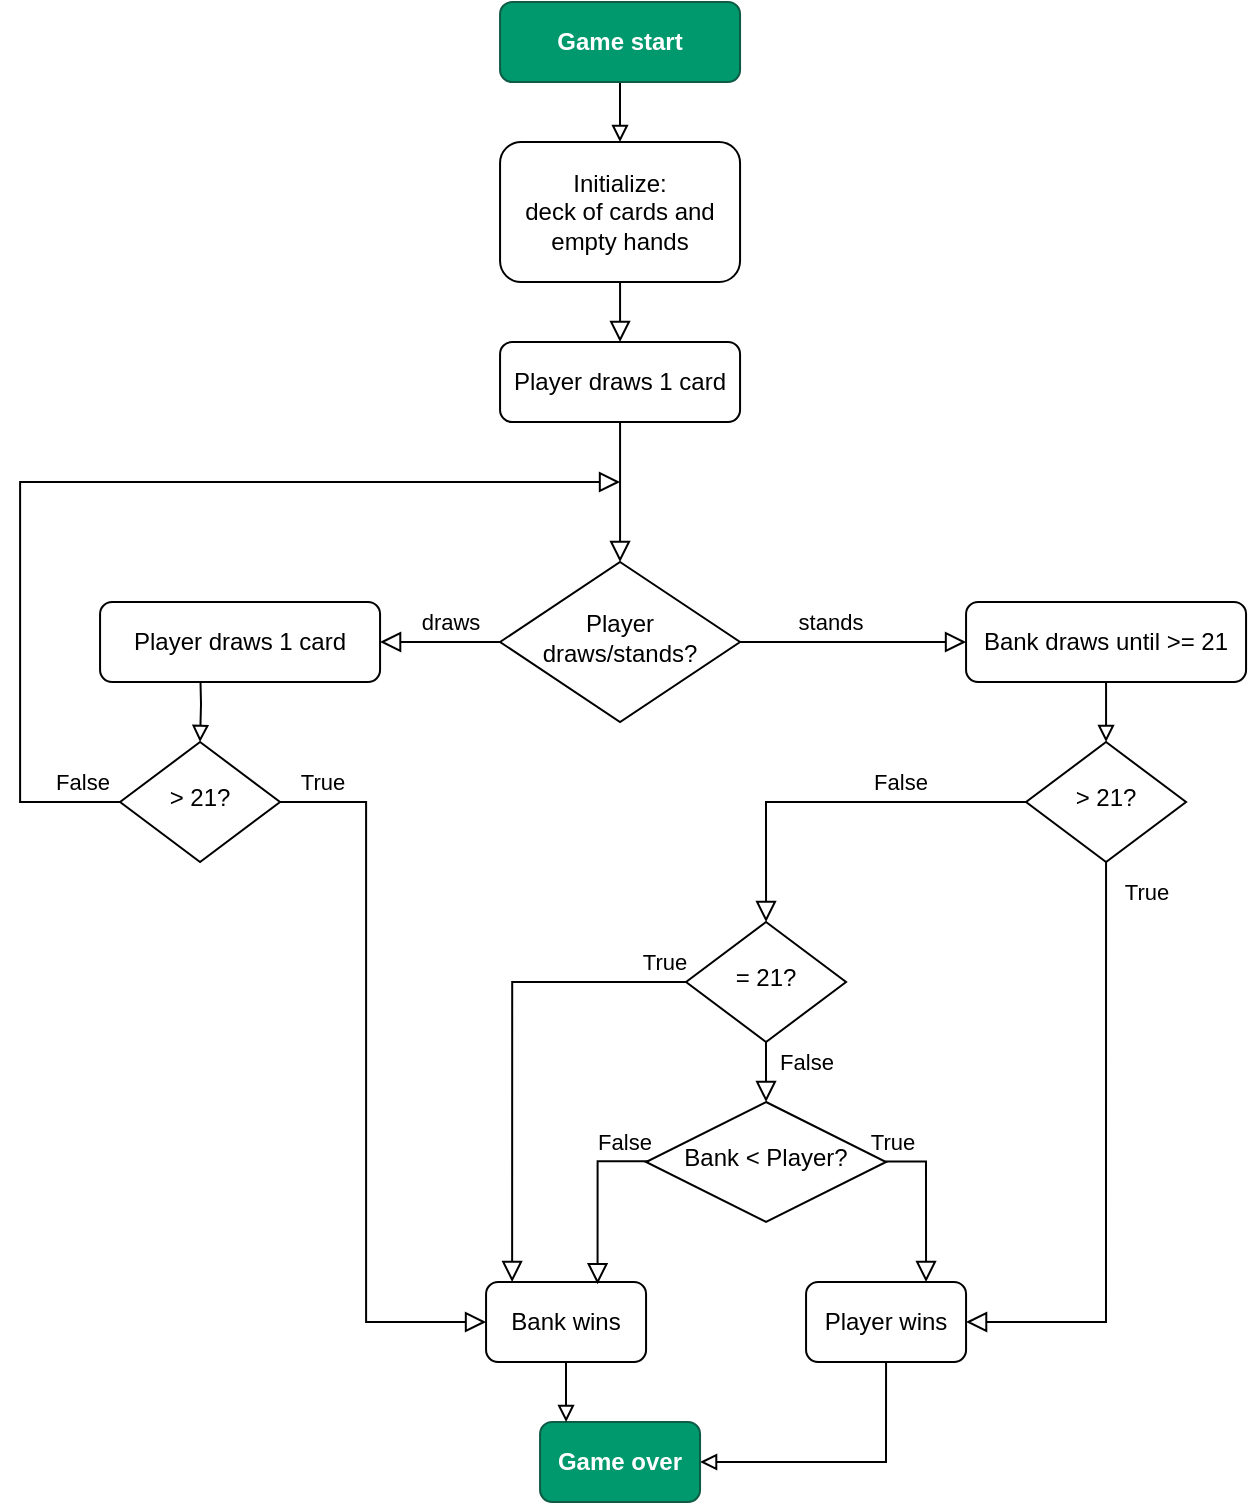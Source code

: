 <mxfile version="24.2.5" type="device">
  <diagram id="C5RBs43oDa-KdzZeNtuy" name="Page-1">
    <mxGraphModel dx="2133" dy="801" grid="1" gridSize="10" guides="1" tooltips="1" connect="1" arrows="1" fold="1" page="1" pageScale="1" pageWidth="827" pageHeight="1169" math="0" shadow="0">
      <root>
        <mxCell id="WIyWlLk6GJQsqaUBKTNV-0" />
        <mxCell id="WIyWlLk6GJQsqaUBKTNV-1" parent="WIyWlLk6GJQsqaUBKTNV-0" />
        <mxCell id="WIyWlLk6GJQsqaUBKTNV-2" value="" style="rounded=0;html=1;jettySize=auto;orthogonalLoop=1;fontSize=11;endArrow=block;endFill=0;endSize=8;strokeWidth=1;shadow=0;labelBackgroundColor=none;edgeStyle=orthogonalEdgeStyle;exitX=0.5;exitY=1;exitDx=0;exitDy=0;" parent="WIyWlLk6GJQsqaUBKTNV-1" source="ERhI1bJcCu4Y9x2Y2j1I-29" target="WIyWlLk6GJQsqaUBKTNV-6" edge="1">
          <mxGeometry relative="1" as="geometry">
            <mxPoint x="-399.97" y="300" as="sourcePoint" />
          </mxGeometry>
        </mxCell>
        <mxCell id="WIyWlLk6GJQsqaUBKTNV-3" value="Initialize:&lt;div&gt;deck of cards and empty hands&lt;/div&gt;" style="rounded=1;whiteSpace=wrap;html=1;fontSize=12;glass=0;strokeWidth=1;shadow=0;" parent="WIyWlLk6GJQsqaUBKTNV-1" vertex="1">
          <mxGeometry x="-459.97" y="150" width="120" height="70" as="geometry" />
        </mxCell>
        <mxCell id="WIyWlLk6GJQsqaUBKTNV-5" value="stands" style="edgeStyle=orthogonalEdgeStyle;rounded=0;html=1;jettySize=auto;orthogonalLoop=1;fontSize=11;endArrow=block;endFill=0;endSize=8;strokeWidth=1;shadow=0;labelBackgroundColor=none;" parent="WIyWlLk6GJQsqaUBKTNV-1" source="WIyWlLk6GJQsqaUBKTNV-6" target="WIyWlLk6GJQsqaUBKTNV-7" edge="1">
          <mxGeometry x="-0.2" y="10" relative="1" as="geometry">
            <mxPoint as="offset" />
          </mxGeometry>
        </mxCell>
        <mxCell id="WIyWlLk6GJQsqaUBKTNV-6" value="Player draws/stands?" style="rhombus;whiteSpace=wrap;html=1;shadow=0;fontFamily=Helvetica;fontSize=12;align=center;strokeWidth=1;spacing=6;spacingTop=-4;" parent="WIyWlLk6GJQsqaUBKTNV-1" vertex="1">
          <mxGeometry x="-459.97" y="360" width="120" height="80" as="geometry" />
        </mxCell>
        <mxCell id="WIyWlLk6GJQsqaUBKTNV-7" value="Bank draws until &amp;gt;= 21" style="rounded=1;whiteSpace=wrap;html=1;fontSize=12;glass=0;strokeWidth=1;shadow=0;" parent="WIyWlLk6GJQsqaUBKTNV-1" vertex="1">
          <mxGeometry x="-226.97" y="380" width="140" height="40" as="geometry" />
        </mxCell>
        <mxCell id="ERhI1bJcCu4Y9x2Y2j1I-2" style="edgeStyle=orthogonalEdgeStyle;rounded=0;orthogonalLoop=1;jettySize=auto;html=1;endArrow=block;endFill=0;" edge="1" parent="WIyWlLk6GJQsqaUBKTNV-1" source="ERhI1bJcCu4Y9x2Y2j1I-0" target="WIyWlLk6GJQsqaUBKTNV-3">
          <mxGeometry relative="1" as="geometry" />
        </mxCell>
        <mxCell id="ERhI1bJcCu4Y9x2Y2j1I-0" value="Game start" style="whiteSpace=wrap;html=1;rounded=1;glass=0;strokeWidth=1;shadow=0;fillColor=#00996e;strokeColor=#0e5a44;fontColor=#FFFFFF;fontStyle=1" vertex="1" parent="WIyWlLk6GJQsqaUBKTNV-1">
          <mxGeometry x="-459.97" y="80" width="120" height="40" as="geometry" />
        </mxCell>
        <mxCell id="ERhI1bJcCu4Y9x2Y2j1I-13" value="draws" style="edgeStyle=orthogonalEdgeStyle;rounded=0;html=1;jettySize=auto;orthogonalLoop=1;fontSize=11;endArrow=block;endFill=0;endSize=8;strokeWidth=1;shadow=0;labelBackgroundColor=none;entryX=1;entryY=0.5;entryDx=0;entryDy=0;exitX=0;exitY=0.5;exitDx=0;exitDy=0;" edge="1" target="ERhI1bJcCu4Y9x2Y2j1I-14" parent="WIyWlLk6GJQsqaUBKTNV-1" source="WIyWlLk6GJQsqaUBKTNV-6">
          <mxGeometry x="-0.147" y="-10" relative="1" as="geometry">
            <mxPoint as="offset" />
            <mxPoint x="-469.97" y="390" as="sourcePoint" />
            <mxPoint x="-509.97" y="390" as="targetPoint" />
          </mxGeometry>
        </mxCell>
        <mxCell id="ERhI1bJcCu4Y9x2Y2j1I-15" value="" style="edgeStyle=orthogonalEdgeStyle;rounded=0;orthogonalLoop=1;jettySize=auto;labelBackgroundColor=none;html=1;endArrow=block;endFill=0;entryX=0.5;entryY=0;entryDx=0;entryDy=0;" edge="1" parent="WIyWlLk6GJQsqaUBKTNV-1" target="ERhI1bJcCu4Y9x2Y2j1I-16">
          <mxGeometry relative="1" as="geometry">
            <mxPoint x="-609.97" y="460" as="targetPoint" />
            <mxPoint x="-609.97" y="410" as="sourcePoint" />
          </mxGeometry>
        </mxCell>
        <mxCell id="ERhI1bJcCu4Y9x2Y2j1I-14" value="Player draws 1 card" style="rounded=1;whiteSpace=wrap;html=1;fontSize=12;glass=0;strokeWidth=1;shadow=0;" vertex="1" parent="WIyWlLk6GJQsqaUBKTNV-1">
          <mxGeometry x="-659.97" y="380" width="140" height="40" as="geometry" />
        </mxCell>
        <mxCell id="ERhI1bJcCu4Y9x2Y2j1I-16" value="&amp;gt; 21?" style="rhombus;whiteSpace=wrap;html=1;shadow=0;fontFamily=Helvetica;fontSize=12;align=center;strokeWidth=1;spacing=6;spacingTop=-4;" vertex="1" parent="WIyWlLk6GJQsqaUBKTNV-1">
          <mxGeometry x="-649.97" y="450" width="80" height="60" as="geometry" />
        </mxCell>
        <mxCell id="ERhI1bJcCu4Y9x2Y2j1I-21" value="True" style="edgeStyle=orthogonalEdgeStyle;rounded=0;html=1;jettySize=auto;orthogonalLoop=1;fontSize=11;endArrow=block;endFill=0;endSize=8;strokeWidth=1;shadow=0;labelBackgroundColor=none;exitX=1;exitY=0.5;exitDx=0;exitDy=0;entryX=0;entryY=0.5;entryDx=0;entryDy=0;" edge="1" parent="WIyWlLk6GJQsqaUBKTNV-1" source="ERhI1bJcCu4Y9x2Y2j1I-16" target="ERhI1bJcCu4Y9x2Y2j1I-61">
          <mxGeometry x="-0.893" y="10" relative="1" as="geometry">
            <mxPoint x="1" as="offset" />
            <mxPoint x="-570.49" y="510" as="sourcePoint" />
            <mxPoint x="-476.97" y="990" as="targetPoint" />
            <Array as="points">
              <mxPoint x="-526.97" y="480" />
              <mxPoint x="-526.97" y="740" />
            </Array>
          </mxGeometry>
        </mxCell>
        <mxCell id="ERhI1bJcCu4Y9x2Y2j1I-22" value="" style="edgeStyle=orthogonalEdgeStyle;rounded=0;orthogonalLoop=1;jettySize=auto;labelBackgroundColor=none;html=1;endArrow=block;endFill=0;entryX=0.5;entryY=0;entryDx=0;entryDy=0;exitX=0.5;exitY=1;exitDx=0;exitDy=0;" edge="1" target="ERhI1bJcCu4Y9x2Y2j1I-23" parent="WIyWlLk6GJQsqaUBKTNV-1" source="WIyWlLk6GJQsqaUBKTNV-7">
          <mxGeometry relative="1" as="geometry">
            <mxPoint x="-209.97" y="460" as="targetPoint" />
            <mxPoint x="-209.97" y="410" as="sourcePoint" />
          </mxGeometry>
        </mxCell>
        <mxCell id="ERhI1bJcCu4Y9x2Y2j1I-23" value="&amp;gt; 21?" style="rhombus;whiteSpace=wrap;html=1;shadow=0;fontFamily=Helvetica;fontSize=12;align=center;strokeWidth=1;spacing=6;spacingTop=-4;" vertex="1" parent="WIyWlLk6GJQsqaUBKTNV-1">
          <mxGeometry x="-196.97" y="450" width="80" height="60" as="geometry" />
        </mxCell>
        <mxCell id="ERhI1bJcCu4Y9x2Y2j1I-24" value="True" style="edgeStyle=orthogonalEdgeStyle;rounded=0;html=1;jettySize=auto;orthogonalLoop=1;fontSize=11;endArrow=block;endFill=0;endSize=8;strokeWidth=1;shadow=0;labelBackgroundColor=none;entryX=1;entryY=0.5;entryDx=0;entryDy=0;exitX=0.5;exitY=1;exitDx=0;exitDy=0;" edge="1" source="ERhI1bJcCu4Y9x2Y2j1I-23" parent="WIyWlLk6GJQsqaUBKTNV-1" target="ERhI1bJcCu4Y9x2Y2j1I-64">
          <mxGeometry x="-0.899" y="20" relative="1" as="geometry">
            <mxPoint as="offset" />
            <mxPoint x="-116.97" y="530" as="sourcePoint" />
            <mxPoint x="-89.97" y="850" as="targetPoint" />
            <Array as="points">
              <mxPoint x="-156.97" y="740" />
            </Array>
          </mxGeometry>
        </mxCell>
        <mxCell id="ERhI1bJcCu4Y9x2Y2j1I-28" value="False" style="edgeStyle=orthogonalEdgeStyle;rounded=0;html=1;jettySize=auto;orthogonalLoop=1;fontSize=11;endArrow=block;endFill=0;endSize=8;strokeWidth=1;shadow=0;labelBackgroundColor=none;exitX=0;exitY=0.5;exitDx=0;exitDy=0;" edge="1" parent="WIyWlLk6GJQsqaUBKTNV-1" source="ERhI1bJcCu4Y9x2Y2j1I-16">
          <mxGeometry x="-0.926" y="-10" relative="1" as="geometry">
            <mxPoint as="offset" />
            <mxPoint x="-669.97" y="540" as="sourcePoint" />
            <mxPoint x="-399.97" y="320" as="targetPoint" />
            <Array as="points">
              <mxPoint x="-699.97" y="480" />
              <mxPoint x="-699.97" y="320" />
            </Array>
          </mxGeometry>
        </mxCell>
        <mxCell id="ERhI1bJcCu4Y9x2Y2j1I-29" value="Player draws 1 card" style="whiteSpace=wrap;html=1;rounded=1;glass=0;strokeWidth=1;shadow=0;" vertex="1" parent="WIyWlLk6GJQsqaUBKTNV-1">
          <mxGeometry x="-459.97" y="250" width="120" height="40" as="geometry" />
        </mxCell>
        <mxCell id="ERhI1bJcCu4Y9x2Y2j1I-31" value="" style="rounded=0;html=1;jettySize=auto;orthogonalLoop=1;fontSize=11;endArrow=block;endFill=0;endSize=8;strokeWidth=1;shadow=0;labelBackgroundColor=none;edgeStyle=orthogonalEdgeStyle;exitX=0.5;exitY=1;exitDx=0;exitDy=0;entryX=0.5;entryY=0;entryDx=0;entryDy=0;" edge="1" parent="WIyWlLk6GJQsqaUBKTNV-1" source="WIyWlLk6GJQsqaUBKTNV-3" target="ERhI1bJcCu4Y9x2Y2j1I-29">
          <mxGeometry relative="1" as="geometry">
            <mxPoint x="-400.2" y="230" as="sourcePoint" />
            <mxPoint x="-399.97" y="250" as="targetPoint" />
          </mxGeometry>
        </mxCell>
        <mxCell id="ERhI1bJcCu4Y9x2Y2j1I-33" value="False" style="edgeStyle=orthogonalEdgeStyle;rounded=0;html=1;jettySize=auto;orthogonalLoop=1;fontSize=11;endArrow=block;endFill=0;endSize=8;strokeWidth=1;shadow=0;labelBackgroundColor=none;entryX=0.5;entryY=0;entryDx=0;entryDy=0;exitX=0;exitY=0.5;exitDx=0;exitDy=0;" edge="1" parent="WIyWlLk6GJQsqaUBKTNV-1" source="ERhI1bJcCu4Y9x2Y2j1I-23" target="ERhI1bJcCu4Y9x2Y2j1I-35">
          <mxGeometry x="-0.333" y="-10" relative="1" as="geometry">
            <mxPoint as="offset" />
            <mxPoint x="-229.97" y="559.98" as="sourcePoint" />
            <mxPoint x="-159.97" y="659.98" as="targetPoint" />
            <Array as="points" />
          </mxGeometry>
        </mxCell>
        <mxCell id="ERhI1bJcCu4Y9x2Y2j1I-35" value="= 21?" style="rhombus;whiteSpace=wrap;html=1;shadow=0;fontFamily=Helvetica;fontSize=12;align=center;strokeWidth=1;spacing=6;spacingTop=-4;" vertex="1" parent="WIyWlLk6GJQsqaUBKTNV-1">
          <mxGeometry x="-366.97" y="540" width="80" height="60" as="geometry" />
        </mxCell>
        <mxCell id="ERhI1bJcCu4Y9x2Y2j1I-56" value="True" style="edgeStyle=orthogonalEdgeStyle;rounded=0;html=1;jettySize=auto;orthogonalLoop=1;fontSize=11;endArrow=block;endFill=0;endSize=8;strokeWidth=1;shadow=0;labelBackgroundColor=none;exitX=0;exitY=0.5;exitDx=0;exitDy=0;entryX=0.163;entryY=0;entryDx=0;entryDy=0;entryPerimeter=0;" edge="1" parent="WIyWlLk6GJQsqaUBKTNV-1" source="ERhI1bJcCu4Y9x2Y2j1I-35" target="ERhI1bJcCu4Y9x2Y2j1I-61">
          <mxGeometry x="-0.903" y="-10" relative="1" as="geometry">
            <mxPoint as="offset" />
            <mxPoint x="-259.97" y="599.72" as="sourcePoint" />
            <mxPoint x="-359.97" y="620" as="targetPoint" />
          </mxGeometry>
        </mxCell>
        <mxCell id="ERhI1bJcCu4Y9x2Y2j1I-57" value="Bank &amp;lt; Player?" style="rhombus;whiteSpace=wrap;html=1;shadow=0;fontFamily=Helvetica;fontSize=12;align=center;strokeWidth=1;spacing=6;spacingTop=-4;" vertex="1" parent="WIyWlLk6GJQsqaUBKTNV-1">
          <mxGeometry x="-386.97" y="630" width="120" height="60" as="geometry" />
        </mxCell>
        <mxCell id="ERhI1bJcCu4Y9x2Y2j1I-61" value="Bank wins" style="whiteSpace=wrap;html=1;rounded=1;glass=0;strokeWidth=1;shadow=0;" vertex="1" parent="WIyWlLk6GJQsqaUBKTNV-1">
          <mxGeometry x="-466.97" y="720" width="80" height="40" as="geometry" />
        </mxCell>
        <mxCell id="ERhI1bJcCu4Y9x2Y2j1I-75" style="edgeStyle=orthogonalEdgeStyle;rounded=0;orthogonalLoop=1;jettySize=auto;html=1;entryX=1;entryY=0.5;entryDx=0;entryDy=0;exitX=0.5;exitY=1;exitDx=0;exitDy=0;endArrow=block;endFill=0;" edge="1" parent="WIyWlLk6GJQsqaUBKTNV-1" source="ERhI1bJcCu4Y9x2Y2j1I-64" target="ERhI1bJcCu4Y9x2Y2j1I-67">
          <mxGeometry relative="1" as="geometry">
            <mxPoint x="-266.97" y="810" as="targetPoint" />
          </mxGeometry>
        </mxCell>
        <mxCell id="ERhI1bJcCu4Y9x2Y2j1I-64" value="Player wins" style="whiteSpace=wrap;html=1;rounded=1;glass=0;strokeWidth=1;shadow=0;" vertex="1" parent="WIyWlLk6GJQsqaUBKTNV-1">
          <mxGeometry x="-306.97" y="720" width="80" height="40" as="geometry" />
        </mxCell>
        <mxCell id="ERhI1bJcCu4Y9x2Y2j1I-67" value="Game over" style="whiteSpace=wrap;html=1;rounded=1;glass=0;strokeWidth=1;shadow=0;fillColor=#00996e;strokeColor=#0e5a44;fontColor=#FFFFFF;fontStyle=1" vertex="1" parent="WIyWlLk6GJQsqaUBKTNV-1">
          <mxGeometry x="-439.97" y="790" width="80" height="40" as="geometry" />
        </mxCell>
        <mxCell id="ERhI1bJcCu4Y9x2Y2j1I-69" style="edgeStyle=orthogonalEdgeStyle;rounded=0;orthogonalLoop=1;jettySize=auto;html=1;endArrow=block;endFill=0;entryX=0.163;entryY=0;entryDx=0;entryDy=0;entryPerimeter=0;" edge="1" parent="WIyWlLk6GJQsqaUBKTNV-1" source="ERhI1bJcCu4Y9x2Y2j1I-61" target="ERhI1bJcCu4Y9x2Y2j1I-67">
          <mxGeometry relative="1" as="geometry">
            <mxPoint x="-406.97" y="780" as="targetPoint" />
            <Array as="points" />
          </mxGeometry>
        </mxCell>
        <mxCell id="ERhI1bJcCu4Y9x2Y2j1I-71" value="False" style="edgeStyle=orthogonalEdgeStyle;rounded=0;html=1;jettySize=auto;orthogonalLoop=1;fontSize=11;endArrow=block;endFill=0;endSize=8;strokeWidth=1;shadow=0;labelBackgroundColor=none;entryX=0.5;entryY=0;entryDx=0;entryDy=0;" edge="1" parent="WIyWlLk6GJQsqaUBKTNV-1" source="ERhI1bJcCu4Y9x2Y2j1I-35" target="ERhI1bJcCu4Y9x2Y2j1I-57">
          <mxGeometry x="-0.6" y="20" relative="1" as="geometry">
            <mxPoint as="offset" />
            <mxPoint x="-436.97" y="640" as="sourcePoint" />
            <mxPoint x="-296.97" y="620" as="targetPoint" />
            <Array as="points" />
          </mxGeometry>
        </mxCell>
        <mxCell id="ERhI1bJcCu4Y9x2Y2j1I-72" value="False" style="edgeStyle=orthogonalEdgeStyle;rounded=0;html=1;jettySize=auto;orthogonalLoop=1;fontSize=11;endArrow=block;endFill=0;endSize=8;strokeWidth=1;shadow=0;labelBackgroundColor=none;entryX=0.697;entryY=0.028;entryDx=0;entryDy=0;entryPerimeter=0;exitX=0.013;exitY=0.494;exitDx=0;exitDy=0;exitPerimeter=0;" edge="1" parent="WIyWlLk6GJQsqaUBKTNV-1" source="ERhI1bJcCu4Y9x2Y2j1I-57" target="ERhI1bJcCu4Y9x2Y2j1I-61">
          <mxGeometry x="-0.706" y="-10" relative="1" as="geometry">
            <mxPoint as="offset" />
            <mxPoint x="-400" y="660" as="sourcePoint" />
            <mxPoint x="-410.77" y="718.88" as="targetPoint" />
            <Array as="points">
              <mxPoint x="-411" y="660" />
            </Array>
          </mxGeometry>
        </mxCell>
        <mxCell id="ERhI1bJcCu4Y9x2Y2j1I-73" value="True" style="edgeStyle=orthogonalEdgeStyle;rounded=0;html=1;jettySize=auto;orthogonalLoop=1;fontSize=11;endArrow=block;endFill=0;endSize=8;strokeWidth=1;shadow=0;labelBackgroundColor=none;exitX=0.997;exitY=0.495;exitDx=0;exitDy=0;exitPerimeter=0;entryX=0.75;entryY=0;entryDx=0;entryDy=0;" edge="1" parent="WIyWlLk6GJQsqaUBKTNV-1" source="ERhI1bJcCu4Y9x2Y2j1I-57" target="ERhI1bJcCu4Y9x2Y2j1I-64">
          <mxGeometry x="-0.926" y="10" relative="1" as="geometry">
            <mxPoint as="offset" />
            <mxPoint x="-256.97" y="659.66" as="sourcePoint" />
            <mxPoint x="-246.97" y="950" as="targetPoint" />
            <Array as="points">
              <mxPoint x="-246.97" y="660" />
            </Array>
          </mxGeometry>
        </mxCell>
      </root>
    </mxGraphModel>
  </diagram>
</mxfile>
